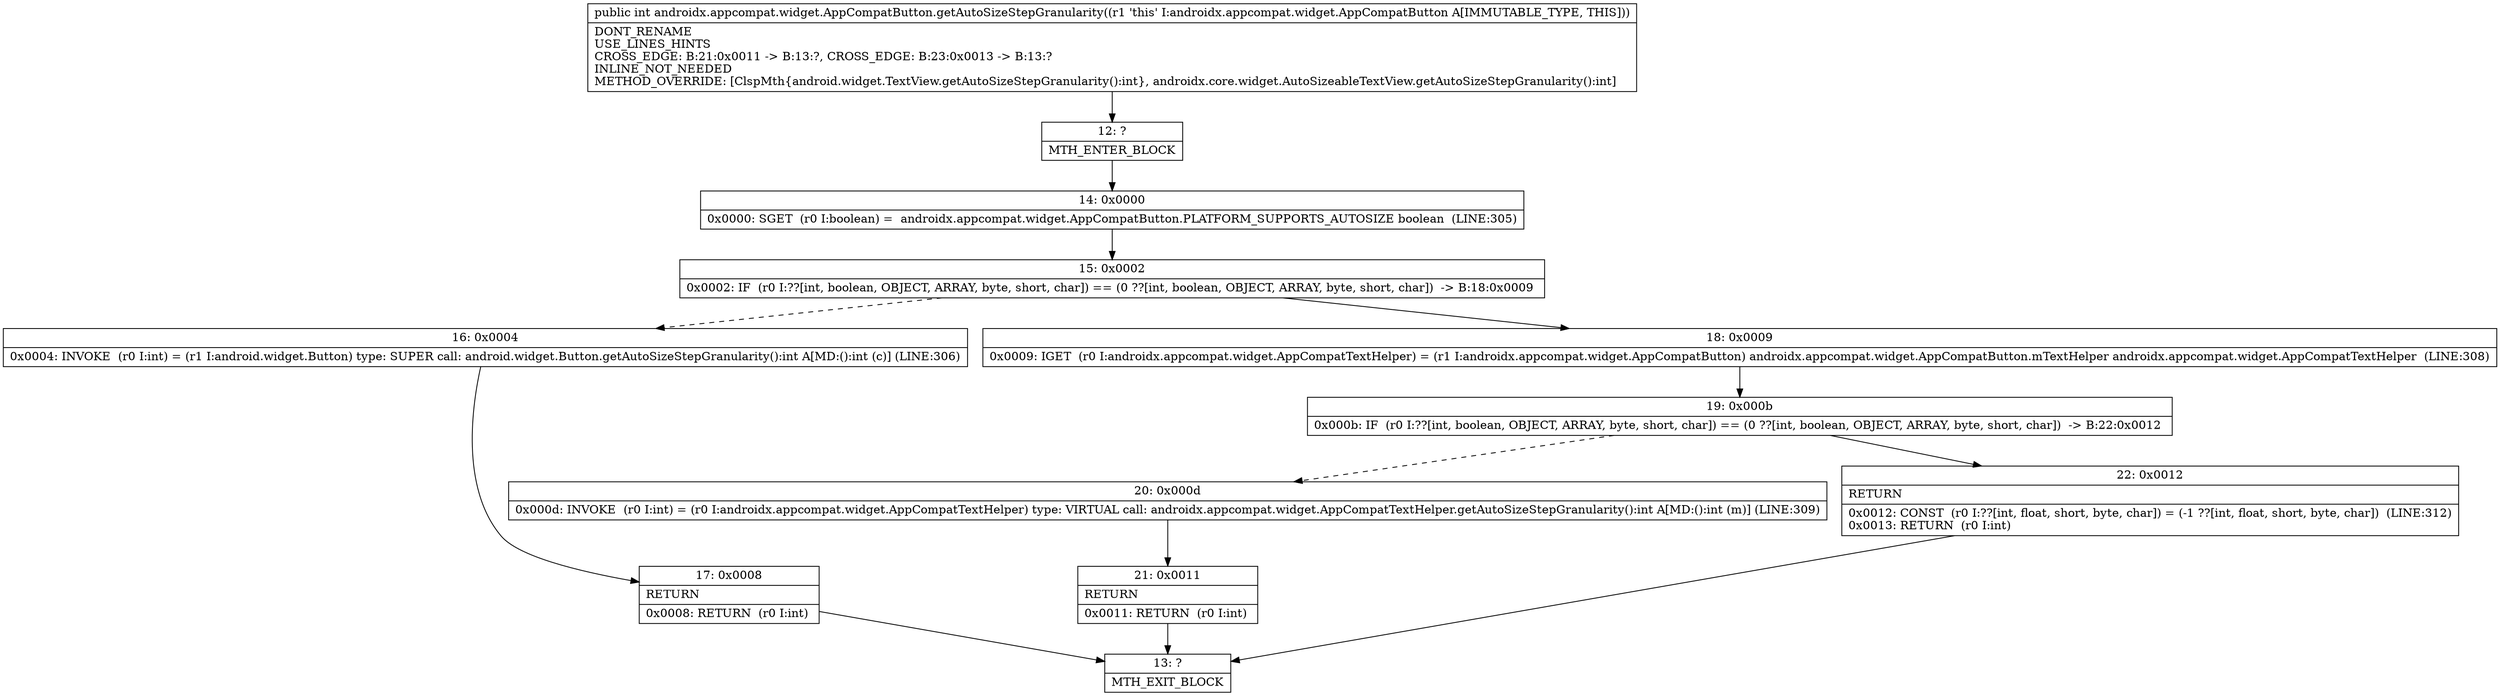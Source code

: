 digraph "CFG forandroidx.appcompat.widget.AppCompatButton.getAutoSizeStepGranularity()I" {
Node_12 [shape=record,label="{12\:\ ?|MTH_ENTER_BLOCK\l}"];
Node_14 [shape=record,label="{14\:\ 0x0000|0x0000: SGET  (r0 I:boolean) =  androidx.appcompat.widget.AppCompatButton.PLATFORM_SUPPORTS_AUTOSIZE boolean  (LINE:305)\l}"];
Node_15 [shape=record,label="{15\:\ 0x0002|0x0002: IF  (r0 I:??[int, boolean, OBJECT, ARRAY, byte, short, char]) == (0 ??[int, boolean, OBJECT, ARRAY, byte, short, char])  \-\> B:18:0x0009 \l}"];
Node_16 [shape=record,label="{16\:\ 0x0004|0x0004: INVOKE  (r0 I:int) = (r1 I:android.widget.Button) type: SUPER call: android.widget.Button.getAutoSizeStepGranularity():int A[MD:():int (c)] (LINE:306)\l}"];
Node_17 [shape=record,label="{17\:\ 0x0008|RETURN\l|0x0008: RETURN  (r0 I:int) \l}"];
Node_13 [shape=record,label="{13\:\ ?|MTH_EXIT_BLOCK\l}"];
Node_18 [shape=record,label="{18\:\ 0x0009|0x0009: IGET  (r0 I:androidx.appcompat.widget.AppCompatTextHelper) = (r1 I:androidx.appcompat.widget.AppCompatButton) androidx.appcompat.widget.AppCompatButton.mTextHelper androidx.appcompat.widget.AppCompatTextHelper  (LINE:308)\l}"];
Node_19 [shape=record,label="{19\:\ 0x000b|0x000b: IF  (r0 I:??[int, boolean, OBJECT, ARRAY, byte, short, char]) == (0 ??[int, boolean, OBJECT, ARRAY, byte, short, char])  \-\> B:22:0x0012 \l}"];
Node_20 [shape=record,label="{20\:\ 0x000d|0x000d: INVOKE  (r0 I:int) = (r0 I:androidx.appcompat.widget.AppCompatTextHelper) type: VIRTUAL call: androidx.appcompat.widget.AppCompatTextHelper.getAutoSizeStepGranularity():int A[MD:():int (m)] (LINE:309)\l}"];
Node_21 [shape=record,label="{21\:\ 0x0011|RETURN\l|0x0011: RETURN  (r0 I:int) \l}"];
Node_22 [shape=record,label="{22\:\ 0x0012|RETURN\l|0x0012: CONST  (r0 I:??[int, float, short, byte, char]) = (\-1 ??[int, float, short, byte, char])  (LINE:312)\l0x0013: RETURN  (r0 I:int) \l}"];
MethodNode[shape=record,label="{public int androidx.appcompat.widget.AppCompatButton.getAutoSizeStepGranularity((r1 'this' I:androidx.appcompat.widget.AppCompatButton A[IMMUTABLE_TYPE, THIS]))  | DONT_RENAME\lUSE_LINES_HINTS\lCROSS_EDGE: B:21:0x0011 \-\> B:13:?, CROSS_EDGE: B:23:0x0013 \-\> B:13:?\lINLINE_NOT_NEEDED\lMETHOD_OVERRIDE: [ClspMth\{android.widget.TextView.getAutoSizeStepGranularity():int\}, androidx.core.widget.AutoSizeableTextView.getAutoSizeStepGranularity():int]\l}"];
MethodNode -> Node_12;Node_12 -> Node_14;
Node_14 -> Node_15;
Node_15 -> Node_16[style=dashed];
Node_15 -> Node_18;
Node_16 -> Node_17;
Node_17 -> Node_13;
Node_18 -> Node_19;
Node_19 -> Node_20[style=dashed];
Node_19 -> Node_22;
Node_20 -> Node_21;
Node_21 -> Node_13;
Node_22 -> Node_13;
}

